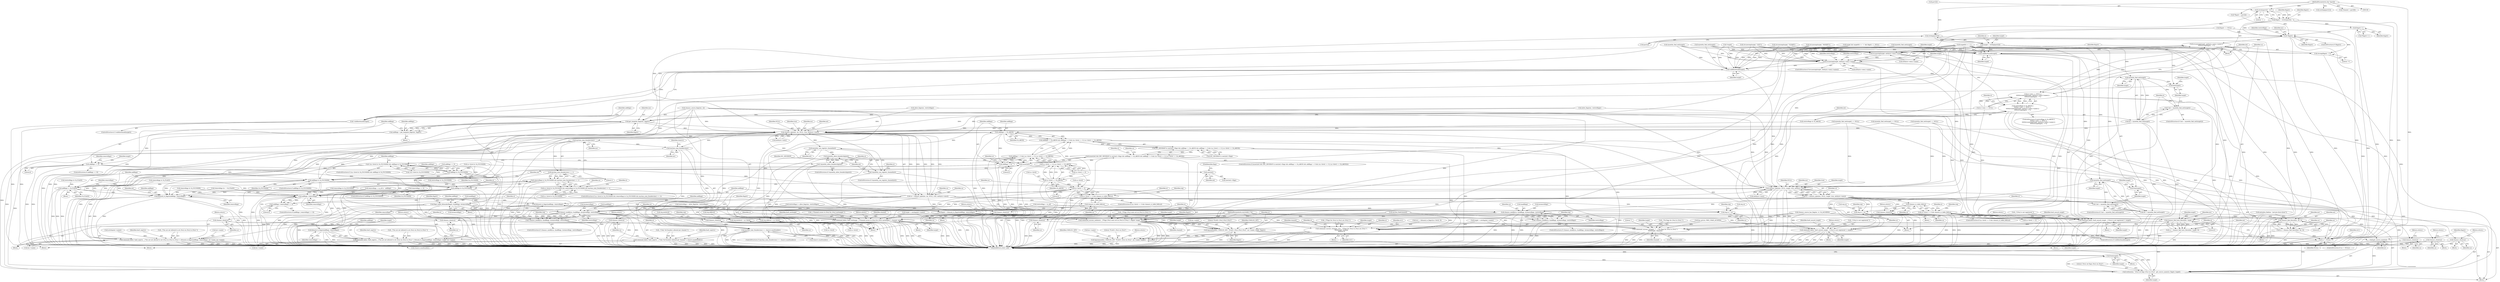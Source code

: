 digraph "0_atheme_c597156adc60a45b5f827793cd420945f47bc03b_1@API" {
"1000334" [label="(Call,strchr(parv[2], ' '))"];
"1000109" [label="(MethodParameterIn,char *parv[])"];
"1000332" [label="(Call,flagstr = strchr(parv[2], ' '))"];
"1000343" [label="(Call,flagstr++)"];
"1000367" [label="(Call,!flagstr)"];
"1000497" [label="(Call,irccasecmp(target, entity(si->smu)->name) ||\n\t\t\t\t\t\tstrcmp(flagstr, \"-*\"))"];
"1000491" [label="(Call,si->smu == NULL ||\n\t\t\t\t\t\tirccasecmp(target, entity(si->smu)->name) ||\n\t\t\t\t\t\tstrcmp(flagstr, \"-*\"))"];
"1000487" [label="(Call,restrictflags & CA_AKICK ||\n\t\t\t\t\t\tsi->smu == NULL ||\n\t\t\t\t\t\tirccasecmp(target, entity(si->smu)->name) ||\n\t\t\t\t\t\tstrcmp(flagstr, \"-*\"))"];
"1000506" [label="(Call,strcmp(flagstr, \"-*\"))"];
"1000552" [label="(Call,flags_make_bitmasks(flagstr, &addflags, &removeflags))"];
"1000878" [label="(Call,chanacs_modify(ca, &addflags, &removeflags, restrictflags))"];
"1000877" [label="(Call,!chanacs_modify(ca, &addflags, &removeflags, restrictflags))"];
"1000900" [label="(Call,chanacs_close(ca))"];
"1000913" [label="(Call,chanacs_close(ca))"];
"1000974" [label="(Call,chanacs_modify(ca, &addflags, &removeflags, restrictflags))"];
"1000973" [label="(Call,!chanacs_modify(ca, &addflags, &removeflags, restrictflags))"];
"1000994" [label="(Call,chanacs_close(ca))"];
"1001007" [label="(Call,chanacs_close(ca))"];
"1000588" [label="(Call,get_template_flags(mc, flagstr))"];
"1000586" [label="(Call,addflags = get_template_flags(mc, flagstr))"];
"1000592" [label="(Call,addflags == 0)"];
"1000735" [label="(Call,addflags & CA_FOUNDER)"];
"1000728" [label="(Call,!(ca->level & CA_FOUNDER) && addflags & CA_FOUNDER)"];
"1000791" [label="(Call,addflags & CA_FOUNDER)"];
"1000795" [label="(Call,addflags |= CA_FLAGS)"];
"1000813" [label="(Call,addflags != CA_AKICK)"];
"1000812" [label="(Call,addflags != CA_AKICK && addflags != 0 && (ca->level == 0 || ca->level == CA_AKICK))"];
"1000805" [label="(Call,MU_NEVEROP & user(mt)->flags && addflags != CA_AKICK && addflags != 0 && (ca->level == 0 || ca->level == CA_AKICK))"];
"1000802" [label="(Call,isuser(mt) && (MU_NEVEROP & user(mt)->flags && addflags != CA_AKICK && addflags != 0 && (ca->level == 0 || ca->level == CA_AKICK)))"];
"1000817" [label="(Call,addflags != 0)"];
"1000816" [label="(Call,addflags != 0 && (ca->level == 0 || ca->level == CA_AKICK))"];
"1000891" [label="(Call,bitmask_to_flags2(addflags, removeflags))"];
"1000886" [label="(Call,command_fail(si, fault_noprivs, _(\"You are not allowed to set \2%s\2 on \2%s\2 in \2%s\2.\"), bitmask_to_flags2(addflags, removeflags), mt->name, mc->name))"];
"1001011" [label="(Call,addflags | removeflags)"];
"1001010" [label="(Call,(addflags | removeflags) == 0)"];
"1001026" [label="(Call,bitmask_to_flags2(addflags, removeflags))"];
"1001024" [label="(Call,flagstr = bitmask_to_flags2(addflags, removeflags))"];
"1001029" [label="(Call,command_success_nodata(si, _(\"Flags \2%s\2 were set on \2%s\2 in \2%s\2.\"), flagstr, target, channel))"];
"1001036" [label="(Call,logcommand(si, CMDLOG_SET, \"FLAGS: \2%s\2 \2%s\2 \2%s\2\", mc->name, target, flagstr))"];
"1001048" [label="(Call,get_source_name(si))"];
"1001045" [label="(Call,verbose(mc, \"\2%s\2 set flags \2%s\2 on \2%s\2\", get_source_name(si), flagstr, target))"];
"1001052" [label="(Call,free(target))"];
"1000826" [label="(Call,ca->level == CA_AKICK)"];
"1000820" [label="(Call,ca->level == 0 || ca->level == CA_AKICK)"];
"1000845" [label="(Call,ca->level == 0)"];
"1000844" [label="(Call,ca->level == 0 && chanacs_is_table_full(ca))"];
"1000869" [label="(Call,req.oldlevel = ca->level)"];
"1000903" [label="(Call,req.newlevel = ca->level)"];
"1000918" [label="(Call,addflags & CA_FOUNDER)"];
"1000987" [label="(Call,bitmask_to_flags2(addflags, removeflags))"];
"1000982" [label="(Call,command_fail(si, fault_noprivs, _(\"You are not allowed to set \2%s\2 on \2%s\2 in \2%s\2.\"), bitmask_to_flags2(addflags, removeflags), target, mc->name))"];
"1000674" [label="(Call,chanacs_open(mc, mt, NULL, true, entity(si->smu)))"];
"1000672" [label="(Call,ca = chanacs_open(mc, mt, NULL, true, entity(si->smu)))"];
"1000755" [label="(Call,chanacs_close(ca))"];
"1000771" [label="(Call,chanacs_close(ca))"];
"1000787" [label="(Call,chanacs_close(ca))"];
"1000840" [label="(Call,chanacs_close(ca))"];
"1000850" [label="(Call,chanacs_is_table_full(ca))"];
"1000861" [label="(Call,chanacs_close(ca))"];
"1000864" [label="(Call,req.ca = ca)"];
"1000717" [label="(Call,mychan_num_founders(mc))"];
"1000716" [label="(Call,mychan_num_founders(mc) == 1)"];
"1000712" [label="(Call,removeflags & CA_FOUNDER && mychan_num_founders(mc) == 1)"];
"1000706" [label="(Call,ca->level & CA_FOUNDER && removeflags & CA_FOUNDER && mychan_num_founders(mc) == 1)"];
"1000741" [label="(Call,mychan_num_founders(mc))"];
"1000740" [label="(Call,mychan_num_founders(mc) >= chansvs.maxfounders)"];
"1000747" [label="(Call,command_fail(si, fault_noprivs, _(\"Only %d founders allowed per channel.\"), chansvs.maxfounders))"];
"1000760" [label="(Call,myentity_can_register_channel(mt))"];
"1000759" [label="(Call,!myentity_can_register_channel(mt))"];
"1000776" [label="(Call,myentity_allow_foundership(mt))"];
"1000775" [label="(Call,!myentity_allow_foundership(mt))"];
"1000803" [label="(Call,isuser(mt))"];
"1000809" [label="(Call,user(mt))"];
"1000930" [label="(Call,chanacs_open(mc, NULL, target, true, entity(si->smu)))"];
"1000928" [label="(Call,ca = chanacs_open(mc, NULL, target, true, entity(si->smu)))"];
"1000946" [label="(Call,chanacs_is_table_full(ca))"];
"1000940" [label="(Call,ca->level == 0 && chanacs_is_table_full(ca))"];
"1000957" [label="(Call,chanacs_close(ca))"];
"1000960" [label="(Call,req.ca = ca)"];
"1001016" [label="(Call,command_fail(si, fault_nochange, _(\"Channel access to \2%s\2 for \2%s\2 unchanged.\"), channel, target))"];
"1000348" [label="(Call,strdup(parv[2]))"];
"1000346" [label="(Call,target = strdup(parv[2]))"];
"1000391" [label="(Call,validhostmask(target))"];
"1000395" [label="(Call,chanacs_find_host_literal(mc, target, 0))"];
"1000393" [label="(Call,ca = chanacs_find_host_literal(mc, target, 0))"];
"1000430" [label="(Call,ca != NULL)"];
"1000441" [label="(Call,command_success_string(si, str1, _(\"Flags for \2%s\2 in \2%s\2 are \2%s\2.\"),\n\t\t\t\t\t\ttarget, channel,\n\t\t\t\t\t\tstr1))"];
"1000457" [label="(Call,logcommand(si, CMDLOG_GET, \"FLAGS: \2%s\2 on \2%s\2\", mc->name, target))"];
"1000450" [label="(Call,command_success_string(si, \"\", _(\"No flags for \2%s\2 in \2%s\2.\"),\n\t\t\t\t\t\ttarget, channel))"];
"1000405" [label="(Call,myentity_find_ext(target))"];
"1000402" [label="(Call,!(mt = myentity_find_ext(target)))"];
"1000403" [label="(Call,mt = myentity_find_ext(target))"];
"1000425" [label="(Call,chanacs_find_literal(mc, mt, 0))"];
"1000423" [label="(Call,ca = chanacs_find_literal(mc, mt, 0))"];
"1000408" [label="(Call,command_fail(si, fault_nosuch_target, _(\"\2%s\2 is not registered.\"), target))"];
"1000415" [label="(Call,free(target))"];
"1000498" [label="(Call,irccasecmp(target, entity(si->smu)->name))"];
"1000517" [label="(Call,irccasecmp(target, entity(si->smu)->name))"];
"1000647" [label="(Call,validhostmask(target))"];
"1000646" [label="(Call,!validhostmask(target))"];
"1000654" [label="(Call,myentity_find_ext(target))"];
"1000651" [label="(Call,!(mt = myentity_find_ext(target)))"];
"1000652" [label="(Call,mt = myentity_find_ext(target))"];
"1000657" [label="(Call,command_fail(si, fault_nosuch_target, _(\"\2%s\2 is not registered.\"), target))"];
"1000664" [label="(Call,free(target))"];
"1000919" [label="(Identifier,addflags)"];
"1001047" [label="(Literal,\"\2%s\2 set flags \2%s\2 on \2%s\2\")"];
"1000990" [label="(Identifier,target)"];
"1000862" [label="(Identifier,ca)"];
"1000646" [label="(Call,!validhostmask(target))"];
"1000487" [label="(Call,restrictflags & CA_AKICK ||\n\t\t\t\t\t\tsi->smu == NULL ||\n\t\t\t\t\t\tirccasecmp(target, entity(si->smu)->name) ||\n\t\t\t\t\t\tstrcmp(flagstr, \"-*\"))"];
"1001040" [label="(Call,mc->name)"];
"1000404" [label="(Identifier,mt)"];
"1000460" [label="(Literal,\"FLAGS: \2%s\2 on \2%s\2\")"];
"1000511" [label="(Identifier,si)"];
"1000905" [label="(Identifier,req)"];
"1000982" [label="(Call,command_fail(si, fault_noprivs, _(\"You are not allowed to set \2%s\2 on \2%s\2 in \2%s\2.\"), bitmask_to_flags2(addflags, removeflags), target, mc->name))"];
"1000780" [label="(Identifier,si)"];
"1000533" [label="(Call,allow_flags(mc, restrictflags))"];
"1000818" [label="(Identifier,addflags)"];
"1001012" [label="(Identifier,addflags)"];
"1000873" [label="(Call,ca->level)"];
"1000793" [label="(Identifier,CA_FOUNDER)"];
"1000985" [label="(Call,_(\"You are not allowed to set \2%s\2 on \2%s\2 in \2%s\2.\"))"];
"1000431" [label="(Identifier,ca)"];
"1000887" [label="(Identifier,si)"];
"1000379" [label="(Call,chanacs_source_has_flag(mc, si, CA_ACLVIEW))"];
"1001024" [label="(Call,flagstr = bitmask_to_flags2(addflags, removeflags))"];
"1000923" [label="(Identifier,si)"];
"1000649" [label="(Block,)"];
"1000401" [label="(ControlStructure,if (!(mt = myentity_find_ext(target))))"];
"1000335" [label="(Call,parv[2])"];
"1000446" [label="(Identifier,target)"];
"1000458" [label="(Identifier,si)"];
"1000432" [label="(Identifier,NULL)"];
"1000816" [label="(Call,addflags != 0 && (ca->level == 0 || ca->level == CA_AKICK))"];
"1000200" [label="(Call,flagstr == NULL)"];
"1000488" [label="(Call,restrictflags & CA_AKICK)"];
"1000452" [label="(Literal,\"\")"];
"1000375" [label="(Identifier,mc)"];
"1000707" [label="(Call,ca->level & CA_FOUNDER)"];
"1000917" [label="(ControlStructure,if (addflags & CA_FOUNDER))"];
"1000805" [label="(Call,MU_NEVEROP & user(mt)->flags && addflags != CA_AKICK && addflags != 0 && (ca->level == 0 || ca->level == CA_AKICK))"];
"1000423" [label="(Call,ca = chanacs_find_literal(mc, mt, 0))"];
"1000407" [label="(Block,)"];
"1001018" [label="(Identifier,fault_nochange)"];
"1000226" [label="(Call,strcasecmp(target, \"LIST\"))"];
"1000994" [label="(Call,chanacs_close(ca))"];
"1000889" [label="(Call,_(\"You are not allowed to set \2%s\2 on \2%s\2 in \2%s\2.\"))"];
"1000941" [label="(Call,ca->level == 0)"];
"1000789" [label="(Return,return;)"];
"1001028" [label="(Identifier,removeflags)"];
"1000658" [label="(Identifier,si)"];
"1000497" [label="(Call,irccasecmp(target, entity(si->smu)->name) ||\n\t\t\t\t\t\tstrcmp(flagstr, \"-*\"))"];
"1000482" [label="(Call,restrictflags & CA_FLAGS)"];
"1000901" [label="(Identifier,ca)"];
"1000973" [label="(Call,!chanacs_modify(ca, &addflags, &removeflags, restrictflags))"];
"1000870" [label="(Call,req.oldlevel)"];
"1000586" [label="(Call,addflags = get_template_flags(mc, flagstr))"];
"1000491" [label="(Call,si->smu == NULL ||\n\t\t\t\t\t\tirccasecmp(target, entity(si->smu)->name) ||\n\t\t\t\t\t\tstrcmp(flagstr, \"-*\"))"];
"1000730" [label="(Call,ca->level & CA_FOUNDER)"];
"1000749" [label="(Identifier,fault_noprivs)"];
"1000600" [label="(Identifier,target)"];
"1000553" [label="(Identifier,flagstr)"];
"1001009" [label="(ControlStructure,if ((addflags | removeflags) == 0))"];
"1000880" [label="(Call,&addflags)"];
"1000110" [label="(Block,)"];
"1000409" [label="(Identifier,si)"];
"1000656" [label="(Block,)"];
"1001026" [label="(Call,bitmask_to_flags2(addflags, removeflags))"];
"1000655" [label="(Identifier,target)"];
"1001048" [label="(Call,get_source_name(si))"];
"1000368" [label="(Identifier,flagstr)"];
"1000932" [label="(Identifier,NULL)"];
"1000516" [label="(ControlStructure,if (irccasecmp(target, entity(si->smu)->name)))"];
"1000815" [label="(Identifier,CA_AKICK)"];
"1000662" [label="(Identifier,target)"];
"1000756" [label="(Identifier,ca)"];
"1000519" [label="(Call,entity(si->smu)->name)"];
"1000913" [label="(Call,chanacs_close(ca))"];
"1000842" [label="(Return,return;)"];
"1000960" [label="(Call,req.ca = ca)"];
"1000526" [label="(Identifier,restrictflags)"];
"1000739" [label="(ControlStructure,if (mychan_num_founders(mc) >= chansvs.maxfounders))"];
"1000798" [label="(Call,removeflags &= ~CA_FLAGS)"];
"1001034" [label="(Identifier,target)"];
"1000332" [label="(Call,flagstr = strchr(parv[2], ' '))"];
"1000727" [label="(ControlStructure,if (!(ca->level & CA_FOUNDER) && addflags & CA_FOUNDER))"];
"1000775" [label="(Call,!myentity_allow_foundership(mt))"];
"1000418" [label="(Identifier,target)"];
"1000743" [label="(Call,chansvs.maxfounders)"];
"1000935" [label="(Call,entity(si->smu))"];
"1000229" [label="(Call,myentity_find_ext(target) == NULL)"];
"1000472" [label="(Call,restrictflags & CA_FOUNDER)"];
"1001039" [label="(Literal,\"FLAGS: \2%s\2 \2%s\2 \2%s\2\")"];
"1000991" [label="(Call,mc->name)"];
"1000676" [label="(Identifier,mt)"];
"1000790" [label="(ControlStructure,if (addflags & CA_FOUNDER))"];
"1000831" [label="(Block,)"];
"1000746" [label="(Block,)"];
"1001030" [label="(Identifier,si)"];
"1000455" [label="(Identifier,target)"];
"1000333" [label="(Identifier,flagstr)"];
"1000640" [label="(Call,removeflags = ca_all & ~addflags)"];
"1000668" [label="(Call,sstrdup(mt->name))"];
"1001044" [label="(Identifier,flagstr)"];
"1000442" [label="(Identifier,si)"];
"1000687" [label="(Identifier,ca)"];
"1000641" [label="(Identifier,removeflags)"];
"1000594" [label="(Literal,0)"];
"1000467" [label="(Identifier,restrictflags)"];
"1000717" [label="(Call,mychan_num_founders(mc))"];
"1000877" [label="(Call,!chanacs_modify(ca, &addflags, &removeflags, restrictflags))"];
"1000729" [label="(Call,!(ca->level & CA_FOUNDER))"];
"1000695" [label="(Call,removeflags & CA_FOUNDER)"];
"1000468" [label="(Call,chanacs_source_flags(mc, si))"];
"1001025" [label="(Identifier,flagstr)"];
"1000861" [label="(Call,chanacs_close(ca))"];
"1000390" [label="(ControlStructure,if (validhostmask(target)))"];
"1000441" [label="(Call,command_success_string(si, str1, _(\"Flags for \2%s\2 in \2%s\2 are \2%s\2.\"),\n\t\t\t\t\t\ttarget, channel,\n\t\t\t\t\t\tstr1))"];
"1000592" [label="(Call,addflags == 0)"];
"1000814" [label="(Identifier,addflags)"];
"1000904" [label="(Call,req.newlevel)"];
"1000587" [label="(Identifier,addflags)"];
"1001019" [label="(Call,_(\"Channel access to \2%s\2 for \2%s\2 unchanged.\"))"];
"1000976" [label="(Call,&addflags)"];
"1000946" [label="(Call,chanacs_is_table_full(ca))"];
"1000801" [label="(ControlStructure,if (isuser(mt) && (MU_NEVEROP & user(mt)->flags && addflags != CA_AKICK && addflags != 0 && (ca->level == 0 || ca->level == CA_AKICK))))"];
"1000395" [label="(Call,chanacs_find_host_literal(mc, target, 0))"];
"1001046" [label="(Identifier,mc)"];
"1000456" [label="(Identifier,channel)"];
"1001013" [label="(Identifier,removeflags)"];
"1001037" [label="(Identifier,si)"];
"1000983" [label="(Identifier,si)"];
"1000758" [label="(ControlStructure,if (!myentity_can_register_channel(mt)))"];
"1000177" [label="(Call,has_priv(si, PRIV_CHAN_AUSPEX))"];
"1000752" [label="(Call,chansvs.maxfounders)"];
"1000967" [label="(Identifier,req)"];
"1000653" [label="(Identifier,mt)"];
"1000171" [label="(Call,metadata_find(mc, \"private:close:closer\"))"];
"1000443" [label="(Identifier,str1)"];
"1000251" [label="(Call,myentity_find_ext(target))"];
"1000406" [label="(Identifier,target)"];
"1000672" [label="(Call,ca = chanacs_open(mc, mt, NULL, true, entity(si->smu)))"];
"1001011" [label="(Call,addflags | removeflags)"];
"1000918" [label="(Call,addflags & CA_FOUNDER)"];
"1000433" [label="(Block,)"];
"1001051" [label="(Identifier,target)"];
"1000852" [label="(Block,)"];
"1000428" [label="(Literal,0)"];
"1000400" [label="(Block,)"];
"1000405" [label="(Call,myentity_find_ext(target))"];
"1000802" [label="(Call,isuser(mt) && (MU_NEVEROP & user(mt)->flags && addflags != CA_AKICK && addflags != 0 && (ca->level == 0 || ca->level == CA_AKICK)))"];
"1000854" [label="(Identifier,si)"];
"1000425" [label="(Call,chanacs_find_literal(mc, mt, 0))"];
"1000914" [label="(Identifier,ca)"];
"1000849" [label="(Literal,0)"];
"1000845" [label="(Call,ca->level == 0)"];
"1000250" [label="(Call,myentity_find_ext(target) == NULL)"];
"1000771" [label="(Call,chanacs_close(ca))"];
"1000122" [label="(Call,sstrdup(parv[1]))"];
"1000804" [label="(Identifier,mt)"];
"1000448" [label="(Identifier,str1)"];
"1000742" [label="(Identifier,mc)"];
"1000902" [label="(Return,return;)"];
"1000939" [label="(ControlStructure,if (ca->level == 0 && chanacs_is_table_full(ca)))"];
"1000744" [label="(Identifier,chansvs)"];
"1000841" [label="(Identifier,ca)"];
"1000931" [label="(Identifier,mc)"];
"1000532" [label="(Identifier,restrictflags)"];
"1001015" [label="(Block,)"];
"1000507" [label="(Identifier,flagstr)"];
"1000757" [label="(Return,return;)"];
"1000705" [label="(ControlStructure,if (ca->level & CA_FOUNDER && removeflags & CA_FOUNDER && mychan_num_founders(mc) == 1))"];
"1001027" [label="(Identifier,addflags)"];
"1000663" [label="(Return,return;)"];
"1000886" [label="(Call,command_fail(si, fault_noprivs, _(\"You are not allowed to set \2%s\2 on \2%s\2 in \2%s\2.\"), bitmask_to_flags2(addflags, removeflags), mt->name, mc->name))"];
"1001053" [label="(Identifier,target)"];
"1000342" [label="(Call,*flagstr++)"];
"1000972" [label="(ControlStructure,if (!chanacs_modify(ca, &addflags, &removeflags, restrictflags)))"];
"1000750" [label="(Call,_(\"Only %d founders allowed per channel.\"))"];
"1000903" [label="(Call,req.newlevel = ca->level)"];
"1000500" [label="(Call,entity(si->smu)->name)"];
"1000411" [label="(Call,_(\"\2%s\2 is not registered.\"))"];
"1000552" [label="(Call,flags_make_bitmasks(flagstr, &addflags, &removeflags))"];
"1000424" [label="(Identifier,ca)"];
"1000900" [label="(Call,chanacs_close(ca))"];
"1000660" [label="(Call,_(\"\2%s\2 is not registered.\"))"];
"1000518" [label="(Identifier,target)"];
"1000871" [label="(Identifier,req)"];
"1000561" [label="(Identifier,addflags)"];
"1001023" [label="(Return,return;)"];
"1000508" [label="(Literal,\"-*\")"];
"1000556" [label="(Call,&removeflags)"];
"1000764" [label="(Identifier,si)"];
"1000506" [label="(Call,strcmp(flagstr, \"-*\"))"];
"1001043" [label="(Identifier,target)"];
"1000957" [label="(Call,chanacs_close(ca))"];
"1000434" [label="(Call,str1 = bitmask_to_flags2(ca->level, 0))"];
"1000645" [label="(ControlStructure,if (!validhostmask(target)))"];
"1000654" [label="(Call,myentity_find_ext(target))"];
"1000430" [label="(Call,ca != NULL)"];
"1000978" [label="(Call,&removeflags)"];
"1000357" [label="(Identifier,si)"];
"1000415" [label="(Call,free(target))"];
"1000796" [label="(Identifier,addflags)"];
"1000486" [label="(ControlStructure,if (restrictflags & CA_AKICK ||\n\t\t\t\t\t\tsi->smu == NULL ||\n\t\t\t\t\t\tirccasecmp(target, entity(si->smu)->name) ||\n\t\t\t\t\t\tstrcmp(flagstr, \"-*\")))"];
"1000943" [label="(Identifier,ca)"];
"1000349" [label="(Call,parv[2])"];
"1000464" [label="(Identifier,target)"];
"1000741" [label="(Call,mychan_num_founders(mc))"];
"1000866" [label="(Identifier,req)"];
"1000827" [label="(Call,ca->level)"];
"1000498" [label="(Call,irccasecmp(target, entity(si->smu)->name))"];
"1000817" [label="(Call,addflags != 0)"];
"1000156" [label="(Call,mychan_find(channel))"];
"1000747" [label="(Call,command_fail(si, fault_noprivs, _(\"Only %d founders allowed per channel.\"), chansvs.maxfounders))"];
"1000591" [label="(ControlStructure,if (addflags == 0))"];
"1000664" [label="(Call,free(target))"];
"1000410" [label="(Identifier,fault_nosuch_target)"];
"1000344" [label="(Identifier,flagstr)"];
"1000843" [label="(ControlStructure,if (ca->level == 0 && chanacs_is_table_full(ca)))"];
"1000950" [label="(Identifier,si)"];
"1000850" [label="(Call,chanacs_is_table_full(ca))"];
"1000426" [label="(Identifier,mc)"];
"1000195" [label="(Call,target[0] == '+')"];
"1000585" [label="(Block,)"];
"1000306" [label="(Call,strcasecmp(target, \"MODIFY\"))"];
"1000893" [label="(Identifier,removeflags)"];
"1000114" [label="(Call,*channel = parv[0])"];
"1000647" [label="(Call,validhostmask(target))"];
"1000447" [label="(Identifier,channel)"];
"1000791" [label="(Call,addflags & CA_FOUNDER)"];
"1000897" [label="(Call,mc->name)"];
"1000593" [label="(Identifier,addflags)"];
"1000799" [label="(Identifier,removeflags)"];
"1001021" [label="(Identifier,channel)"];
"1000719" [label="(Literal,1)"];
"1000712" [label="(Call,removeflags & CA_FOUNDER && mychan_num_founders(mc) == 1)"];
"1000833" [label="(Identifier,si)"];
"1000457" [label="(Call,logcommand(si, CMDLOG_GET, \"FLAGS: \2%s\2 on \2%s\2\", mc->name, target))"];
"1001052" [label="(Call,free(target))"];
"1001049" [label="(Identifier,si)"];
"1000964" [label="(Identifier,ca)"];
"1000588" [label="(Call,get_template_flags(mc, flagstr))"];
"1000451" [label="(Identifier,si)"];
"1000959" [label="(Return,return;)"];
"1000343" [label="(Call,flagstr++)"];
"1000192" [label="(Call,target && target[0] == '+' && flagstr == NULL)"];
"1000748" [label="(Identifier,si)"];
"1000648" [label="(Identifier,target)"];
"1000891" [label="(Call,bitmask_to_flags2(addflags, removeflags))"];
"1000813" [label="(Call,addflags != CA_AKICK)"];
"1001007" [label="(Call,chanacs_close(ca))"];
"1000810" [label="(Identifier,mt)"];
"1000531" [label="(Call,restrictflags |= allow_flags(mc, restrictflags))"];
"1000761" [label="(Identifier,mt)"];
"1000934" [label="(Identifier,true)"];
"1001050" [label="(Identifier,flagstr)"];
"1000995" [label="(Identifier,ca)"];
"1000190" [label="(Call,!target)"];
"1001045" [label="(Call,verbose(mc, \"\2%s\2 set flags \2%s\2 on \2%s\2\", get_source_name(si), flagstr, target))"];
"1000792" [label="(Identifier,addflags)"];
"1000795" [label="(Call,addflags |= CA_FLAGS)"];
"1000975" [label="(Identifier,ca)"];
"1000888" [label="(Identifier,fault_noprivs)"];
"1000107" [label="(MethodParameterIn,sourceinfo_t *si)"];
"1000560" [label="(Call,addflags == 0)"];
"1000706" [label="(Call,ca->level & CA_FOUNDER && removeflags & CA_FOUNDER && mychan_num_founders(mc) == 1)"];
"1000999" [label="(Identifier,req)"];
"1000563" [label="(Call,removeflags == 0)"];
"1000864" [label="(Call,req.ca = ca)"];
"1000713" [label="(Call,removeflags & CA_FOUNDER)"];
"1000347" [label="(Identifier,target)"];
"1000338" [label="(Literal,' ')"];
"1000525" [label="(Call,restrictflags = allow_flags(mc, restrictflags))"];
"1000408" [label="(Call,command_fail(si, fault_nosuch_target, _(\"\2%s\2 is not registered.\"), target))"];
"1000657" [label="(Call,command_fail(si, fault_nosuch_target, _(\"\2%s\2 is not registered.\"), target))"];
"1000774" [label="(ControlStructure,if (!myentity_allow_foundership(mt)))"];
"1000394" [label="(Identifier,ca)"];
"1000916" [label="(Block,)"];
"1000912" [label="(Identifier,req)"];
"1000865" [label="(Call,req.ca)"];
"1000981" [label="(Block,)"];
"1000392" [label="(Identifier,target)"];
"1000667" [label="(Identifier,target)"];
"1000674" [label="(Call,chanacs_open(mc, mt, NULL, true, entity(si->smu)))"];
"1000989" [label="(Identifier,removeflags)"];
"1000413" [label="(Identifier,target)"];
"1000691" [label="(Call,removeflags & CA_FLAGS)"];
"1000416" [label="(Identifier,target)"];
"1000884" [label="(Identifier,restrictflags)"];
"1001029" [label="(Call,command_success_nodata(si, _(\"Flags \2%s\2 were set on \2%s\2 in \2%s\2.\"), flagstr, target, channel))"];
"1000820" [label="(Call,ca->level == 0 || ca->level == CA_AKICK)"];
"1000879" [label="(Identifier,ca)"];
"1000892" [label="(Identifier,addflags)"];
"1000878" [label="(Call,chanacs_modify(ca, &addflags, &removeflags, restrictflags))"];
"1000895" [label="(Identifier,mt)"];
"1000429" [label="(ControlStructure,if (ca != NULL))"];
"1000397" [label="(Identifier,target)"];
"1001016" [label="(Call,command_fail(si, fault_nochange, _(\"Channel access to \2%s\2 for \2%s\2 unchanged.\"), channel, target))"];
"1000808" [label="(Call,user(mt)->flags)"];
"1000788" [label="(Identifier,ca)"];
"1000928" [label="(Call,ca = chanacs_open(mc, NULL, target, true, entity(si->smu)))"];
"1000812" [label="(Call,addflags != CA_AKICK && addflags != 0 && (ca->level == 0 || ca->level == CA_AKICK))"];
"1001010" [label="(Call,(addflags | removeflags) == 0)"];
"1000651" [label="(Call,!(mt = myentity_find_ext(target)))"];
"1000736" [label="(Identifier,addflags)"];
"1000459" [label="(Identifier,CMDLOG_GET)"];
"1000435" [label="(Identifier,str1)"];
"1000773" [label="(Return,return;)"];
"1000366" [label="(ControlStructure,if (!flagstr))"];
"1000930" [label="(Call,chanacs_open(mc, NULL, target, true, entity(si->smu)))"];
"1000652" [label="(Call,mt = myentity_find_ext(target))"];
"1000920" [label="(Identifier,CA_FOUNDER)"];
"1000346" [label="(Call,target = strdup(parv[2]))"];
"1000402" [label="(Call,!(mt = myentity_find_ext(target)))"];
"1000678" [label="(Identifier,true)"];
"1000732" [label="(Identifier,ca)"];
"1000461" [label="(Call,mc->name)"];
"1000948" [label="(Block,)"];
"1000762" [label="(Block,)"];
"1000958" [label="(Identifier,ca)"];
"1000313" [label="(Block,)"];
"1001035" [label="(Identifier,channel)"];
"1000821" [label="(Call,ca->level == 0)"];
"1000675" [label="(Identifier,mc)"];
"1000352" [label="(Block,)"];
"1000811" [label="(FieldIdentifier,flags)"];
"1001014" [label="(Literal,0)"];
"1000772" [label="(Identifier,ca)"];
"1000755" [label="(Call,chanacs_close(ca))"];
"1000819" [label="(Literal,0)"];
"1000247" [label="(Call,strcasecmp(target, \"CLEAR\"))"];
"1000929" [label="(Identifier,ca)"];
"1000334" [label="(Call,strchr(parv[2], ' '))"];
"1000367" [label="(Call,!flagstr)"];
"1000947" [label="(Identifier,ca)"];
"1000398" [label="(Literal,0)"];
"1000962" [label="(Identifier,req)"];
"1001036" [label="(Call,logcommand(si, CMDLOG_SET, \"FLAGS: \2%s\2 \2%s\2 \2%s\2\", mc->name, target, flagstr))"];
"1000940" [label="(Call,ca->level == 0 && chanacs_is_table_full(ca))"];
"1000760" [label="(Call,myentity_can_register_channel(mt))"];
"1000109" [label="(MethodParameterIn,char *parv[])"];
"1000527" [label="(Call,allow_flags(mc, restrictflags))"];
"1000414" [label="(Return,return;)"];
"1000453" [label="(Call,_(\"No flags for \2%s\2 in \2%s\2.\"))"];
"1000340" [label="(Identifier,flagstr)"];
"1000740" [label="(Call,mychan_num_founders(mc) >= chansvs.maxfounders)"];
"1001022" [label="(Identifier,target)"];
"1000787" [label="(Call,chanacs_close(ca))"];
"1000650" [label="(ControlStructure,if (!(mt = myentity_find_ext(target))))"];
"1000309" [label="(Call,myentity_find_ext(target) == NULL)"];
"1001008" [label="(Identifier,ca)"];
"1000492" [label="(Call,si->smu == NULL)"];
"1000876" [label="(ControlStructure,if (!chanacs_modify(ca, &addflags, &removeflags, restrictflags)))"];
"1000847" [label="(Identifier,ca)"];
"1000869" [label="(Call,req.oldlevel = ca->level)"];
"1000863" [label="(Return,return;)"];
"1000933" [label="(Identifier,target)"];
"1000807" [label="(Identifier,MU_NEVEROP)"];
"1000778" [label="(Block,)"];
"1000830" [label="(Identifier,CA_AKICK)"];
"1000728" [label="(Call,!(ca->level & CA_FOUNDER) && addflags & CA_FOUNDER)"];
"1000310" [label="(Call,myentity_find_ext(target))"];
"1000797" [label="(Identifier,CA_FLAGS)"];
"1000794" [label="(Block,)"];
"1000677" [label="(Identifier,NULL)"];
"1000987" [label="(Call,bitmask_to_flags2(addflags, removeflags))"];
"1000348" [label="(Call,strdup(parv[2]))"];
"1000444" [label="(Call,_(\"Flags for \2%s\2 in \2%s\2 are \2%s\2.\"))"];
"1000894" [label="(Call,mt->name)"];
"1000961" [label="(Call,req.ca)"];
"1000427" [label="(Identifier,mt)"];
"1000475" [label="(Call,restrictflags = ca_all)"];
"1000737" [label="(Identifier,CA_FOUNDER)"];
"1001033" [label="(Identifier,flagstr)"];
"1000666" [label="(Call,target = sstrdup(mt->name))"];
"1000517" [label="(Call,irccasecmp(target, entity(si->smu)->name))"];
"1000840" [label="(Call,chanacs_close(ca))"];
"1000984" [label="(Identifier,fault_noprivs)"];
"1000722" [label="(Identifier,si)"];
"1000465" [label="(Return,return;)"];
"1000449" [label="(ControlStructure,else)"];
"1000777" [label="(Identifier,mt)"];
"1000230" [label="(Call,myentity_find_ext(target))"];
"1000393" [label="(Call,ca = chanacs_find_host_literal(mc, target, 0))"];
"1000996" [label="(Return,return;)"];
"1000554" [label="(Call,&addflags)"];
"1000826" [label="(Call,ca->level == CA_AKICK)"];
"1000885" [label="(Block,)"];
"1000988" [label="(Identifier,addflags)"];
"1000127" [label="(Call,*flagstr = parv[2])"];
"1000776" [label="(Call,myentity_allow_foundership(mt))"];
"1000809" [label="(Call,user(mt))"];
"1000679" [label="(Call,entity(si->smu))"];
"1000665" [label="(Identifier,target)"];
"1001054" [label="(MethodReturn,static void)"];
"1000974" [label="(Call,chanacs_modify(ca, &addflags, &removeflags, restrictflags))"];
"1000417" [label="(Call,target = sstrdup(mt->name))"];
"1000403" [label="(Call,mt = myentity_find_ext(target))"];
"1001038" [label="(Identifier,CMDLOG_SET)"];
"1000759" [label="(Call,!myentity_can_register_channel(mt))"];
"1000369" [label="(Block,)"];
"1000846" [label="(Call,ca->level)"];
"1001017" [label="(Identifier,si)"];
"1000718" [label="(Identifier,mc)"];
"1000803" [label="(Call,isuser(mt))"];
"1000868" [label="(Identifier,ca)"];
"1000499" [label="(Identifier,target)"];
"1000851" [label="(Identifier,ca)"];
"1000716" [label="(Call,mychan_num_founders(mc) == 1)"];
"1000735" [label="(Call,addflags & CA_FOUNDER)"];
"1000589" [label="(Identifier,mc)"];
"1000391" [label="(Call,validhostmask(target))"];
"1000396" [label="(Identifier,mc)"];
"1000907" [label="(Call,ca->level)"];
"1000659" [label="(Identifier,fault_nosuch_target)"];
"1000882" [label="(Call,&removeflags)"];
"1000551" [label="(Block,)"];
"1000806" [label="(Call,MU_NEVEROP & user(mt)->flags)"];
"1000823" [label="(Identifier,ca)"];
"1000450" [label="(Call,command_success_string(si, \"\", _(\"No flags for \2%s\2 in \2%s\2.\"),\n\t\t\t\t\t\ttarget, channel))"];
"1001031" [label="(Call,_(\"Flags \2%s\2 were set on \2%s\2 in \2%s\2.\"))"];
"1000673" [label="(Identifier,ca)"];
"1000844" [label="(Call,ca->level == 0 && chanacs_is_table_full(ca))"];
"1000980" [label="(Identifier,restrictflags)"];
"1000590" [label="(Identifier,flagstr)"];
"1000334" -> "1000332"  [label="AST: "];
"1000334" -> "1000338"  [label="CFG: "];
"1000335" -> "1000334"  [label="AST: "];
"1000338" -> "1000334"  [label="AST: "];
"1000332" -> "1000334"  [label="CFG: "];
"1000334" -> "1000332"  [label="DDG: "];
"1000334" -> "1000332"  [label="DDG: "];
"1000109" -> "1000334"  [label="DDG: "];
"1000334" -> "1000348"  [label="DDG: "];
"1000109" -> "1000106"  [label="AST: "];
"1000109" -> "1001054"  [label="DDG: "];
"1000109" -> "1000114"  [label="DDG: "];
"1000109" -> "1000122"  [label="DDG: "];
"1000109" -> "1000127"  [label="DDG: "];
"1000109" -> "1000348"  [label="DDG: "];
"1000332" -> "1000313"  [label="AST: "];
"1000333" -> "1000332"  [label="AST: "];
"1000340" -> "1000332"  [label="CFG: "];
"1000332" -> "1001054"  [label="DDG: "];
"1000332" -> "1001054"  [label="DDG: "];
"1000332" -> "1000343"  [label="DDG: "];
"1000332" -> "1000367"  [label="DDG: "];
"1000343" -> "1000342"  [label="AST: "];
"1000343" -> "1000344"  [label="CFG: "];
"1000344" -> "1000343"  [label="AST: "];
"1000342" -> "1000343"  [label="CFG: "];
"1000343" -> "1001054"  [label="DDG: "];
"1000343" -> "1000367"  [label="DDG: "];
"1000367" -> "1000366"  [label="AST: "];
"1000367" -> "1000368"  [label="CFG: "];
"1000368" -> "1000367"  [label="AST: "];
"1000375" -> "1000367"  [label="CFG: "];
"1000467" -> "1000367"  [label="CFG: "];
"1000367" -> "1001054"  [label="DDG: "];
"1000367" -> "1001054"  [label="DDG: "];
"1000127" -> "1000367"  [label="DDG: "];
"1000200" -> "1000367"  [label="DDG: "];
"1000367" -> "1000497"  [label="DDG: "];
"1000367" -> "1000506"  [label="DDG: "];
"1000367" -> "1000552"  [label="DDG: "];
"1000367" -> "1000588"  [label="DDG: "];
"1000497" -> "1000491"  [label="AST: "];
"1000497" -> "1000498"  [label="CFG: "];
"1000497" -> "1000506"  [label="CFG: "];
"1000498" -> "1000497"  [label="AST: "];
"1000506" -> "1000497"  [label="AST: "];
"1000491" -> "1000497"  [label="CFG: "];
"1000497" -> "1001054"  [label="DDG: "];
"1000497" -> "1001054"  [label="DDG: "];
"1000497" -> "1000491"  [label="DDG: "];
"1000497" -> "1000491"  [label="DDG: "];
"1000498" -> "1000497"  [label="DDG: "];
"1000498" -> "1000497"  [label="DDG: "];
"1000491" -> "1000487"  [label="AST: "];
"1000491" -> "1000492"  [label="CFG: "];
"1000492" -> "1000491"  [label="AST: "];
"1000487" -> "1000491"  [label="CFG: "];
"1000491" -> "1001054"  [label="DDG: "];
"1000491" -> "1001054"  [label="DDG: "];
"1000491" -> "1000487"  [label="DDG: "];
"1000491" -> "1000487"  [label="DDG: "];
"1000492" -> "1000491"  [label="DDG: "];
"1000492" -> "1000491"  [label="DDG: "];
"1000487" -> "1000486"  [label="AST: "];
"1000487" -> "1000488"  [label="CFG: "];
"1000488" -> "1000487"  [label="AST: "];
"1000511" -> "1000487"  [label="CFG: "];
"1000518" -> "1000487"  [label="CFG: "];
"1000487" -> "1001054"  [label="DDG: "];
"1000487" -> "1001054"  [label="DDG: "];
"1000487" -> "1001054"  [label="DDG: "];
"1000488" -> "1000487"  [label="DDG: "];
"1000488" -> "1000487"  [label="DDG: "];
"1000506" -> "1000508"  [label="CFG: "];
"1000507" -> "1000506"  [label="AST: "];
"1000508" -> "1000506"  [label="AST: "];
"1000506" -> "1001054"  [label="DDG: "];
"1000552" -> "1000551"  [label="AST: "];
"1000552" -> "1000556"  [label="CFG: "];
"1000553" -> "1000552"  [label="AST: "];
"1000554" -> "1000552"  [label="AST: "];
"1000556" -> "1000552"  [label="AST: "];
"1000561" -> "1000552"  [label="CFG: "];
"1000552" -> "1001054"  [label="DDG: "];
"1000552" -> "1001054"  [label="DDG: "];
"1000552" -> "1001054"  [label="DDG: "];
"1000552" -> "1001054"  [label="DDG: "];
"1000552" -> "1000878"  [label="DDG: "];
"1000552" -> "1000878"  [label="DDG: "];
"1000552" -> "1000974"  [label="DDG: "];
"1000552" -> "1000974"  [label="DDG: "];
"1000878" -> "1000877"  [label="AST: "];
"1000878" -> "1000884"  [label="CFG: "];
"1000879" -> "1000878"  [label="AST: "];
"1000880" -> "1000878"  [label="AST: "];
"1000882" -> "1000878"  [label="AST: "];
"1000884" -> "1000878"  [label="AST: "];
"1000877" -> "1000878"  [label="CFG: "];
"1000878" -> "1001054"  [label="DDG: "];
"1000878" -> "1001054"  [label="DDG: "];
"1000878" -> "1001054"  [label="DDG: "];
"1000878" -> "1000877"  [label="DDG: "];
"1000878" -> "1000877"  [label="DDG: "];
"1000878" -> "1000877"  [label="DDG: "];
"1000878" -> "1000877"  [label="DDG: "];
"1000850" -> "1000878"  [label="DDG: "];
"1000672" -> "1000878"  [label="DDG: "];
"1000475" -> "1000878"  [label="DDG: "];
"1000525" -> "1000878"  [label="DDG: "];
"1000531" -> "1000878"  [label="DDG: "];
"1000878" -> "1000900"  [label="DDG: "];
"1000878" -> "1000913"  [label="DDG: "];
"1000877" -> "1000876"  [label="AST: "];
"1000887" -> "1000877"  [label="CFG: "];
"1000905" -> "1000877"  [label="CFG: "];
"1000877" -> "1001054"  [label="DDG: "];
"1000877" -> "1001054"  [label="DDG: "];
"1000900" -> "1000885"  [label="AST: "];
"1000900" -> "1000901"  [label="CFG: "];
"1000901" -> "1000900"  [label="AST: "];
"1000902" -> "1000900"  [label="CFG: "];
"1000900" -> "1001054"  [label="DDG: "];
"1000900" -> "1001054"  [label="DDG: "];
"1000913" -> "1000649"  [label="AST: "];
"1000913" -> "1000914"  [label="CFG: "];
"1000914" -> "1000913"  [label="AST: "];
"1001012" -> "1000913"  [label="CFG: "];
"1000913" -> "1001054"  [label="DDG: "];
"1000913" -> "1001054"  [label="DDG: "];
"1000974" -> "1000973"  [label="AST: "];
"1000974" -> "1000980"  [label="CFG: "];
"1000975" -> "1000974"  [label="AST: "];
"1000976" -> "1000974"  [label="AST: "];
"1000978" -> "1000974"  [label="AST: "];
"1000980" -> "1000974"  [label="AST: "];
"1000973" -> "1000974"  [label="CFG: "];
"1000974" -> "1001054"  [label="DDG: "];
"1000974" -> "1001054"  [label="DDG: "];
"1000974" -> "1001054"  [label="DDG: "];
"1000974" -> "1000973"  [label="DDG: "];
"1000974" -> "1000973"  [label="DDG: "];
"1000974" -> "1000973"  [label="DDG: "];
"1000974" -> "1000973"  [label="DDG: "];
"1000928" -> "1000974"  [label="DDG: "];
"1000946" -> "1000974"  [label="DDG: "];
"1000475" -> "1000974"  [label="DDG: "];
"1000525" -> "1000974"  [label="DDG: "];
"1000531" -> "1000974"  [label="DDG: "];
"1000974" -> "1000994"  [label="DDG: "];
"1000974" -> "1001007"  [label="DDG: "];
"1000973" -> "1000972"  [label="AST: "];
"1000983" -> "1000973"  [label="CFG: "];
"1000999" -> "1000973"  [label="CFG: "];
"1000973" -> "1001054"  [label="DDG: "];
"1000973" -> "1001054"  [label="DDG: "];
"1000994" -> "1000981"  [label="AST: "];
"1000994" -> "1000995"  [label="CFG: "];
"1000995" -> "1000994"  [label="AST: "];
"1000996" -> "1000994"  [label="CFG: "];
"1000994" -> "1001054"  [label="DDG: "];
"1000994" -> "1001054"  [label="DDG: "];
"1001007" -> "1000916"  [label="AST: "];
"1001007" -> "1001008"  [label="CFG: "];
"1001008" -> "1001007"  [label="AST: "];
"1001012" -> "1001007"  [label="CFG: "];
"1001007" -> "1001054"  [label="DDG: "];
"1001007" -> "1001054"  [label="DDG: "];
"1000588" -> "1000586"  [label="AST: "];
"1000588" -> "1000590"  [label="CFG: "];
"1000589" -> "1000588"  [label="AST: "];
"1000590" -> "1000588"  [label="AST: "];
"1000586" -> "1000588"  [label="CFG: "];
"1000588" -> "1001054"  [label="DDG: "];
"1000588" -> "1001054"  [label="DDG: "];
"1000588" -> "1000586"  [label="DDG: "];
"1000588" -> "1000586"  [label="DDG: "];
"1000527" -> "1000588"  [label="DDG: "];
"1000468" -> "1000588"  [label="DDG: "];
"1000533" -> "1000588"  [label="DDG: "];
"1000588" -> "1000674"  [label="DDG: "];
"1000588" -> "1000930"  [label="DDG: "];
"1000586" -> "1000585"  [label="AST: "];
"1000587" -> "1000586"  [label="AST: "];
"1000593" -> "1000586"  [label="CFG: "];
"1000586" -> "1001054"  [label="DDG: "];
"1000586" -> "1000592"  [label="DDG: "];
"1000592" -> "1000591"  [label="AST: "];
"1000592" -> "1000594"  [label="CFG: "];
"1000593" -> "1000592"  [label="AST: "];
"1000594" -> "1000592"  [label="AST: "];
"1000600" -> "1000592"  [label="CFG: "];
"1000641" -> "1000592"  [label="CFG: "];
"1000592" -> "1001054"  [label="DDG: "];
"1000592" -> "1001054"  [label="DDG: "];
"1000592" -> "1000735"  [label="DDG: "];
"1000592" -> "1000791"  [label="DDG: "];
"1000592" -> "1000918"  [label="DDG: "];
"1000735" -> "1000728"  [label="AST: "];
"1000735" -> "1000737"  [label="CFG: "];
"1000736" -> "1000735"  [label="AST: "];
"1000737" -> "1000735"  [label="AST: "];
"1000728" -> "1000735"  [label="CFG: "];
"1000735" -> "1001054"  [label="DDG: "];
"1000735" -> "1001054"  [label="DDG: "];
"1000735" -> "1000728"  [label="DDG: "];
"1000735" -> "1000728"  [label="DDG: "];
"1000560" -> "1000735"  [label="DDG: "];
"1000730" -> "1000735"  [label="DDG: "];
"1000735" -> "1000791"  [label="DDG: "];
"1000735" -> "1000791"  [label="DDG: "];
"1000728" -> "1000727"  [label="AST: "];
"1000728" -> "1000729"  [label="CFG: "];
"1000729" -> "1000728"  [label="AST: "];
"1000742" -> "1000728"  [label="CFG: "];
"1000792" -> "1000728"  [label="CFG: "];
"1000728" -> "1001054"  [label="DDG: "];
"1000728" -> "1001054"  [label="DDG: "];
"1000728" -> "1001054"  [label="DDG: "];
"1000729" -> "1000728"  [label="DDG: "];
"1000791" -> "1000790"  [label="AST: "];
"1000791" -> "1000793"  [label="CFG: "];
"1000792" -> "1000791"  [label="AST: "];
"1000793" -> "1000791"  [label="AST: "];
"1000796" -> "1000791"  [label="CFG: "];
"1000804" -> "1000791"  [label="CFG: "];
"1000791" -> "1001054"  [label="DDG: "];
"1000791" -> "1001054"  [label="DDG: "];
"1000791" -> "1001054"  [label="DDG: "];
"1000560" -> "1000791"  [label="DDG: "];
"1000730" -> "1000791"  [label="DDG: "];
"1000791" -> "1000795"  [label="DDG: "];
"1000791" -> "1000813"  [label="DDG: "];
"1000791" -> "1000891"  [label="DDG: "];
"1000791" -> "1001011"  [label="DDG: "];
"1000795" -> "1000794"  [label="AST: "];
"1000795" -> "1000797"  [label="CFG: "];
"1000796" -> "1000795"  [label="AST: "];
"1000797" -> "1000795"  [label="AST: "];
"1000799" -> "1000795"  [label="CFG: "];
"1000795" -> "1001054"  [label="DDG: "];
"1000795" -> "1001054"  [label="DDG: "];
"1000795" -> "1001054"  [label="DDG: "];
"1000691" -> "1000795"  [label="DDG: "];
"1000482" -> "1000795"  [label="DDG: "];
"1000795" -> "1000813"  [label="DDG: "];
"1000795" -> "1000891"  [label="DDG: "];
"1000795" -> "1001011"  [label="DDG: "];
"1000813" -> "1000812"  [label="AST: "];
"1000813" -> "1000815"  [label="CFG: "];
"1000814" -> "1000813"  [label="AST: "];
"1000815" -> "1000813"  [label="AST: "];
"1000818" -> "1000813"  [label="CFG: "];
"1000812" -> "1000813"  [label="CFG: "];
"1000813" -> "1001054"  [label="DDG: "];
"1000813" -> "1001054"  [label="DDG: "];
"1000813" -> "1000812"  [label="DDG: "];
"1000813" -> "1000812"  [label="DDG: "];
"1000488" -> "1000813"  [label="DDG: "];
"1000813" -> "1000817"  [label="DDG: "];
"1000813" -> "1000826"  [label="DDG: "];
"1000813" -> "1000891"  [label="DDG: "];
"1000813" -> "1001011"  [label="DDG: "];
"1000812" -> "1000805"  [label="AST: "];
"1000812" -> "1000816"  [label="CFG: "];
"1000816" -> "1000812"  [label="AST: "];
"1000805" -> "1000812"  [label="CFG: "];
"1000812" -> "1001054"  [label="DDG: "];
"1000812" -> "1001054"  [label="DDG: "];
"1000812" -> "1000805"  [label="DDG: "];
"1000812" -> "1000805"  [label="DDG: "];
"1000816" -> "1000812"  [label="DDG: "];
"1000816" -> "1000812"  [label="DDG: "];
"1000805" -> "1000802"  [label="AST: "];
"1000805" -> "1000806"  [label="CFG: "];
"1000806" -> "1000805"  [label="AST: "];
"1000802" -> "1000805"  [label="CFG: "];
"1000805" -> "1001054"  [label="DDG: "];
"1000805" -> "1001054"  [label="DDG: "];
"1000805" -> "1000802"  [label="DDG: "];
"1000805" -> "1000802"  [label="DDG: "];
"1000806" -> "1000805"  [label="DDG: "];
"1000806" -> "1000805"  [label="DDG: "];
"1000802" -> "1000801"  [label="AST: "];
"1000802" -> "1000803"  [label="CFG: "];
"1000803" -> "1000802"  [label="AST: "];
"1000833" -> "1000802"  [label="CFG: "];
"1000847" -> "1000802"  [label="CFG: "];
"1000802" -> "1001054"  [label="DDG: "];
"1000802" -> "1001054"  [label="DDG: "];
"1000802" -> "1001054"  [label="DDG: "];
"1000803" -> "1000802"  [label="DDG: "];
"1000817" -> "1000816"  [label="AST: "];
"1000817" -> "1000819"  [label="CFG: "];
"1000818" -> "1000817"  [label="AST: "];
"1000819" -> "1000817"  [label="AST: "];
"1000823" -> "1000817"  [label="CFG: "];
"1000816" -> "1000817"  [label="CFG: "];
"1000817" -> "1001054"  [label="DDG: "];
"1000817" -> "1000816"  [label="DDG: "];
"1000817" -> "1000816"  [label="DDG: "];
"1000817" -> "1000891"  [label="DDG: "];
"1000817" -> "1001011"  [label="DDG: "];
"1000816" -> "1000820"  [label="CFG: "];
"1000820" -> "1000816"  [label="AST: "];
"1000816" -> "1001054"  [label="DDG: "];
"1000816" -> "1001054"  [label="DDG: "];
"1000820" -> "1000816"  [label="DDG: "];
"1000820" -> "1000816"  [label="DDG: "];
"1000891" -> "1000886"  [label="AST: "];
"1000891" -> "1000893"  [label="CFG: "];
"1000892" -> "1000891"  [label="AST: "];
"1000893" -> "1000891"  [label="AST: "];
"1000895" -> "1000891"  [label="CFG: "];
"1000891" -> "1001054"  [label="DDG: "];
"1000891" -> "1001054"  [label="DDG: "];
"1000891" -> "1000886"  [label="DDG: "];
"1000891" -> "1000886"  [label="DDG: "];
"1000713" -> "1000891"  [label="DDG: "];
"1000640" -> "1000891"  [label="DDG: "];
"1000695" -> "1000891"  [label="DDG: "];
"1000798" -> "1000891"  [label="DDG: "];
"1000563" -> "1000891"  [label="DDG: "];
"1000691" -> "1000891"  [label="DDG: "];
"1000886" -> "1000885"  [label="AST: "];
"1000886" -> "1000897"  [label="CFG: "];
"1000887" -> "1000886"  [label="AST: "];
"1000888" -> "1000886"  [label="AST: "];
"1000889" -> "1000886"  [label="AST: "];
"1000894" -> "1000886"  [label="AST: "];
"1000897" -> "1000886"  [label="AST: "];
"1000901" -> "1000886"  [label="CFG: "];
"1000886" -> "1001054"  [label="DDG: "];
"1000886" -> "1001054"  [label="DDG: "];
"1000886" -> "1001054"  [label="DDG: "];
"1000886" -> "1001054"  [label="DDG: "];
"1000886" -> "1001054"  [label="DDG: "];
"1000886" -> "1001054"  [label="DDG: "];
"1000886" -> "1001054"  [label="DDG: "];
"1000468" -> "1000886"  [label="DDG: "];
"1000107" -> "1000886"  [label="DDG: "];
"1000889" -> "1000886"  [label="DDG: "];
"1000668" -> "1000886"  [label="DDG: "];
"1001011" -> "1001010"  [label="AST: "];
"1001011" -> "1001013"  [label="CFG: "];
"1001012" -> "1001011"  [label="AST: "];
"1001013" -> "1001011"  [label="AST: "];
"1001014" -> "1001011"  [label="CFG: "];
"1001011" -> "1001054"  [label="DDG: "];
"1001011" -> "1001054"  [label="DDG: "];
"1001011" -> "1001010"  [label="DDG: "];
"1001011" -> "1001010"  [label="DDG: "];
"1000918" -> "1001011"  [label="DDG: "];
"1000713" -> "1001011"  [label="DDG: "];
"1000640" -> "1001011"  [label="DDG: "];
"1000695" -> "1001011"  [label="DDG: "];
"1000798" -> "1001011"  [label="DDG: "];
"1000563" -> "1001011"  [label="DDG: "];
"1000691" -> "1001011"  [label="DDG: "];
"1001011" -> "1001026"  [label="DDG: "];
"1001011" -> "1001026"  [label="DDG: "];
"1001010" -> "1001009"  [label="AST: "];
"1001010" -> "1001014"  [label="CFG: "];
"1001014" -> "1001010"  [label="AST: "];
"1001017" -> "1001010"  [label="CFG: "];
"1001025" -> "1001010"  [label="CFG: "];
"1001010" -> "1001054"  [label="DDG: "];
"1001010" -> "1001054"  [label="DDG: "];
"1001026" -> "1001024"  [label="AST: "];
"1001026" -> "1001028"  [label="CFG: "];
"1001027" -> "1001026"  [label="AST: "];
"1001028" -> "1001026"  [label="AST: "];
"1001024" -> "1001026"  [label="CFG: "];
"1001026" -> "1001054"  [label="DDG: "];
"1001026" -> "1001054"  [label="DDG: "];
"1001026" -> "1001024"  [label="DDG: "];
"1001026" -> "1001024"  [label="DDG: "];
"1001024" -> "1000352"  [label="AST: "];
"1001025" -> "1001024"  [label="AST: "];
"1001030" -> "1001024"  [label="CFG: "];
"1001024" -> "1001054"  [label="DDG: "];
"1001024" -> "1001029"  [label="DDG: "];
"1001029" -> "1000352"  [label="AST: "];
"1001029" -> "1001035"  [label="CFG: "];
"1001030" -> "1001029"  [label="AST: "];
"1001031" -> "1001029"  [label="AST: "];
"1001033" -> "1001029"  [label="AST: "];
"1001034" -> "1001029"  [label="AST: "];
"1001035" -> "1001029"  [label="AST: "];
"1001037" -> "1001029"  [label="CFG: "];
"1001029" -> "1001054"  [label="DDG: "];
"1001029" -> "1001054"  [label="DDG: "];
"1001029" -> "1001054"  [label="DDG: "];
"1000468" -> "1001029"  [label="DDG: "];
"1000107" -> "1001029"  [label="DDG: "];
"1001031" -> "1001029"  [label="DDG: "];
"1000930" -> "1001029"  [label="DDG: "];
"1000195" -> "1001029"  [label="DDG: "];
"1000666" -> "1001029"  [label="DDG: "];
"1000156" -> "1001029"  [label="DDG: "];
"1001029" -> "1001036"  [label="DDG: "];
"1001029" -> "1001036"  [label="DDG: "];
"1001029" -> "1001036"  [label="DDG: "];
"1001036" -> "1000352"  [label="AST: "];
"1001036" -> "1001044"  [label="CFG: "];
"1001037" -> "1001036"  [label="AST: "];
"1001038" -> "1001036"  [label="AST: "];
"1001039" -> "1001036"  [label="AST: "];
"1001040" -> "1001036"  [label="AST: "];
"1001043" -> "1001036"  [label="AST: "];
"1001044" -> "1001036"  [label="AST: "];
"1001046" -> "1001036"  [label="CFG: "];
"1001036" -> "1001054"  [label="DDG: "];
"1001036" -> "1001054"  [label="DDG: "];
"1001036" -> "1001054"  [label="DDG: "];
"1000107" -> "1001036"  [label="DDG: "];
"1000195" -> "1001036"  [label="DDG: "];
"1001036" -> "1001048"  [label="DDG: "];
"1001036" -> "1001045"  [label="DDG: "];
"1001036" -> "1001045"  [label="DDG: "];
"1001048" -> "1001045"  [label="AST: "];
"1001048" -> "1001049"  [label="CFG: "];
"1001049" -> "1001048"  [label="AST: "];
"1001050" -> "1001048"  [label="CFG: "];
"1001048" -> "1001054"  [label="DDG: "];
"1001048" -> "1001045"  [label="DDG: "];
"1000107" -> "1001048"  [label="DDG: "];
"1001045" -> "1000352"  [label="AST: "];
"1001045" -> "1001051"  [label="CFG: "];
"1001046" -> "1001045"  [label="AST: "];
"1001047" -> "1001045"  [label="AST: "];
"1001050" -> "1001045"  [label="AST: "];
"1001051" -> "1001045"  [label="AST: "];
"1001053" -> "1001045"  [label="CFG: "];
"1001045" -> "1001054"  [label="DDG: "];
"1001045" -> "1001054"  [label="DDG: "];
"1001045" -> "1001054"  [label="DDG: "];
"1001045" -> "1001054"  [label="DDG: "];
"1000741" -> "1001045"  [label="DDG: "];
"1000674" -> "1001045"  [label="DDG: "];
"1000717" -> "1001045"  [label="DDG: "];
"1000930" -> "1001045"  [label="DDG: "];
"1000195" -> "1001045"  [label="DDG: "];
"1001045" -> "1001052"  [label="DDG: "];
"1001052" -> "1000110"  [label="AST: "];
"1001052" -> "1001053"  [label="CFG: "];
"1001053" -> "1001052"  [label="AST: "];
"1001054" -> "1001052"  [label="CFG: "];
"1001052" -> "1001054"  [label="DDG: "];
"1000195" -> "1001052"  [label="DDG: "];
"1000826" -> "1000820"  [label="AST: "];
"1000826" -> "1000830"  [label="CFG: "];
"1000827" -> "1000826"  [label="AST: "];
"1000830" -> "1000826"  [label="AST: "];
"1000820" -> "1000826"  [label="CFG: "];
"1000826" -> "1001054"  [label="DDG: "];
"1000826" -> "1001054"  [label="DDG: "];
"1000826" -> "1000820"  [label="DDG: "];
"1000826" -> "1000820"  [label="DDG: "];
"1000821" -> "1000826"  [label="DDG: "];
"1000826" -> "1000845"  [label="DDG: "];
"1000820" -> "1000821"  [label="CFG: "];
"1000821" -> "1000820"  [label="AST: "];
"1000820" -> "1001054"  [label="DDG: "];
"1000820" -> "1001054"  [label="DDG: "];
"1000821" -> "1000820"  [label="DDG: "];
"1000821" -> "1000820"  [label="DDG: "];
"1000845" -> "1000844"  [label="AST: "];
"1000845" -> "1000849"  [label="CFG: "];
"1000846" -> "1000845"  [label="AST: "];
"1000849" -> "1000845"  [label="AST: "];
"1000851" -> "1000845"  [label="CFG: "];
"1000844" -> "1000845"  [label="CFG: "];
"1000845" -> "1001054"  [label="DDG: "];
"1000845" -> "1000844"  [label="DDG: "];
"1000845" -> "1000844"  [label="DDG: "];
"1000730" -> "1000845"  [label="DDG: "];
"1000821" -> "1000845"  [label="DDG: "];
"1000845" -> "1000869"  [label="DDG: "];
"1000845" -> "1000903"  [label="DDG: "];
"1000844" -> "1000843"  [label="AST: "];
"1000844" -> "1000850"  [label="CFG: "];
"1000850" -> "1000844"  [label="AST: "];
"1000854" -> "1000844"  [label="CFG: "];
"1000866" -> "1000844"  [label="CFG: "];
"1000844" -> "1001054"  [label="DDG: "];
"1000844" -> "1001054"  [label="DDG: "];
"1000844" -> "1001054"  [label="DDG: "];
"1000850" -> "1000844"  [label="DDG: "];
"1000869" -> "1000649"  [label="AST: "];
"1000869" -> "1000873"  [label="CFG: "];
"1000870" -> "1000869"  [label="AST: "];
"1000873" -> "1000869"  [label="AST: "];
"1000879" -> "1000869"  [label="CFG: "];
"1000869" -> "1001054"  [label="DDG: "];
"1000869" -> "1001054"  [label="DDG: "];
"1000903" -> "1000649"  [label="AST: "];
"1000903" -> "1000907"  [label="CFG: "];
"1000904" -> "1000903"  [label="AST: "];
"1000907" -> "1000903"  [label="AST: "];
"1000912" -> "1000903"  [label="CFG: "];
"1000903" -> "1001054"  [label="DDG: "];
"1000903" -> "1001054"  [label="DDG: "];
"1000918" -> "1000917"  [label="AST: "];
"1000918" -> "1000920"  [label="CFG: "];
"1000919" -> "1000918"  [label="AST: "];
"1000920" -> "1000918"  [label="AST: "];
"1000923" -> "1000918"  [label="CFG: "];
"1000929" -> "1000918"  [label="CFG: "];
"1000918" -> "1001054"  [label="DDG: "];
"1000918" -> "1001054"  [label="DDG: "];
"1000918" -> "1001054"  [label="DDG: "];
"1000560" -> "1000918"  [label="DDG: "];
"1000472" -> "1000918"  [label="DDG: "];
"1000918" -> "1000987"  [label="DDG: "];
"1000987" -> "1000982"  [label="AST: "];
"1000987" -> "1000989"  [label="CFG: "];
"1000988" -> "1000987"  [label="AST: "];
"1000989" -> "1000987"  [label="AST: "];
"1000990" -> "1000987"  [label="CFG: "];
"1000987" -> "1001054"  [label="DDG: "];
"1000987" -> "1001054"  [label="DDG: "];
"1000987" -> "1000982"  [label="DDG: "];
"1000987" -> "1000982"  [label="DDG: "];
"1000640" -> "1000987"  [label="DDG: "];
"1000563" -> "1000987"  [label="DDG: "];
"1000982" -> "1000981"  [label="AST: "];
"1000982" -> "1000991"  [label="CFG: "];
"1000983" -> "1000982"  [label="AST: "];
"1000984" -> "1000982"  [label="AST: "];
"1000985" -> "1000982"  [label="AST: "];
"1000990" -> "1000982"  [label="AST: "];
"1000991" -> "1000982"  [label="AST: "];
"1000995" -> "1000982"  [label="CFG: "];
"1000982" -> "1001054"  [label="DDG: "];
"1000982" -> "1001054"  [label="DDG: "];
"1000982" -> "1001054"  [label="DDG: "];
"1000982" -> "1001054"  [label="DDG: "];
"1000982" -> "1001054"  [label="DDG: "];
"1000982" -> "1001054"  [label="DDG: "];
"1000982" -> "1001054"  [label="DDG: "];
"1000468" -> "1000982"  [label="DDG: "];
"1000107" -> "1000982"  [label="DDG: "];
"1000985" -> "1000982"  [label="DDG: "];
"1000930" -> "1000982"  [label="DDG: "];
"1000195" -> "1000982"  [label="DDG: "];
"1000674" -> "1000672"  [label="AST: "];
"1000674" -> "1000679"  [label="CFG: "];
"1000675" -> "1000674"  [label="AST: "];
"1000676" -> "1000674"  [label="AST: "];
"1000677" -> "1000674"  [label="AST: "];
"1000678" -> "1000674"  [label="AST: "];
"1000679" -> "1000674"  [label="AST: "];
"1000672" -> "1000674"  [label="CFG: "];
"1000674" -> "1001054"  [label="DDG: "];
"1000674" -> "1001054"  [label="DDG: "];
"1000674" -> "1001054"  [label="DDG: "];
"1000674" -> "1001054"  [label="DDG: "];
"1000674" -> "1001054"  [label="DDG: "];
"1000674" -> "1000672"  [label="DDG: "];
"1000674" -> "1000672"  [label="DDG: "];
"1000674" -> "1000672"  [label="DDG: "];
"1000674" -> "1000672"  [label="DDG: "];
"1000674" -> "1000672"  [label="DDG: "];
"1000527" -> "1000674"  [label="DDG: "];
"1000468" -> "1000674"  [label="DDG: "];
"1000533" -> "1000674"  [label="DDG: "];
"1000652" -> "1000674"  [label="DDG: "];
"1000309" -> "1000674"  [label="DDG: "];
"1000229" -> "1000674"  [label="DDG: "];
"1000200" -> "1000674"  [label="DDG: "];
"1000250" -> "1000674"  [label="DDG: "];
"1000492" -> "1000674"  [label="DDG: "];
"1000679" -> "1000674"  [label="DDG: "];
"1000674" -> "1000717"  [label="DDG: "];
"1000674" -> "1000741"  [label="DDG: "];
"1000674" -> "1000760"  [label="DDG: "];
"1000674" -> "1000803"  [label="DDG: "];
"1000672" -> "1000649"  [label="AST: "];
"1000673" -> "1000672"  [label="AST: "];
"1000687" -> "1000672"  [label="CFG: "];
"1000672" -> "1001054"  [label="DDG: "];
"1000672" -> "1001054"  [label="DDG: "];
"1000672" -> "1000755"  [label="DDG: "];
"1000672" -> "1000771"  [label="DDG: "];
"1000672" -> "1000787"  [label="DDG: "];
"1000672" -> "1000840"  [label="DDG: "];
"1000672" -> "1000850"  [label="DDG: "];
"1000672" -> "1000861"  [label="DDG: "];
"1000672" -> "1000864"  [label="DDG: "];
"1000755" -> "1000746"  [label="AST: "];
"1000755" -> "1000756"  [label="CFG: "];
"1000756" -> "1000755"  [label="AST: "];
"1000757" -> "1000755"  [label="CFG: "];
"1000755" -> "1001054"  [label="DDG: "];
"1000755" -> "1001054"  [label="DDG: "];
"1000771" -> "1000762"  [label="AST: "];
"1000771" -> "1000772"  [label="CFG: "];
"1000772" -> "1000771"  [label="AST: "];
"1000773" -> "1000771"  [label="CFG: "];
"1000771" -> "1001054"  [label="DDG: "];
"1000771" -> "1001054"  [label="DDG: "];
"1000787" -> "1000778"  [label="AST: "];
"1000787" -> "1000788"  [label="CFG: "];
"1000788" -> "1000787"  [label="AST: "];
"1000789" -> "1000787"  [label="CFG: "];
"1000787" -> "1001054"  [label="DDG: "];
"1000787" -> "1001054"  [label="DDG: "];
"1000840" -> "1000831"  [label="AST: "];
"1000840" -> "1000841"  [label="CFG: "];
"1000841" -> "1000840"  [label="AST: "];
"1000842" -> "1000840"  [label="CFG: "];
"1000840" -> "1001054"  [label="DDG: "];
"1000840" -> "1001054"  [label="DDG: "];
"1000850" -> "1000851"  [label="CFG: "];
"1000851" -> "1000850"  [label="AST: "];
"1000850" -> "1000861"  [label="DDG: "];
"1000850" -> "1000864"  [label="DDG: "];
"1000861" -> "1000852"  [label="AST: "];
"1000861" -> "1000862"  [label="CFG: "];
"1000862" -> "1000861"  [label="AST: "];
"1000863" -> "1000861"  [label="CFG: "];
"1000861" -> "1001054"  [label="DDG: "];
"1000861" -> "1001054"  [label="DDG: "];
"1000864" -> "1000649"  [label="AST: "];
"1000864" -> "1000868"  [label="CFG: "];
"1000865" -> "1000864"  [label="AST: "];
"1000868" -> "1000864"  [label="AST: "];
"1000871" -> "1000864"  [label="CFG: "];
"1000864" -> "1001054"  [label="DDG: "];
"1000717" -> "1000716"  [label="AST: "];
"1000717" -> "1000718"  [label="CFG: "];
"1000718" -> "1000717"  [label="AST: "];
"1000719" -> "1000717"  [label="CFG: "];
"1000717" -> "1001054"  [label="DDG: "];
"1000717" -> "1000716"  [label="DDG: "];
"1000717" -> "1000741"  [label="DDG: "];
"1000716" -> "1000712"  [label="AST: "];
"1000716" -> "1000719"  [label="CFG: "];
"1000719" -> "1000716"  [label="AST: "];
"1000712" -> "1000716"  [label="CFG: "];
"1000716" -> "1001054"  [label="DDG: "];
"1000716" -> "1000712"  [label="DDG: "];
"1000716" -> "1000712"  [label="DDG: "];
"1000712" -> "1000706"  [label="AST: "];
"1000712" -> "1000713"  [label="CFG: "];
"1000713" -> "1000712"  [label="AST: "];
"1000706" -> "1000712"  [label="CFG: "];
"1000712" -> "1001054"  [label="DDG: "];
"1000712" -> "1001054"  [label="DDG: "];
"1000712" -> "1000706"  [label="DDG: "];
"1000712" -> "1000706"  [label="DDG: "];
"1000713" -> "1000712"  [label="DDG: "];
"1000713" -> "1000712"  [label="DDG: "];
"1000706" -> "1000705"  [label="AST: "];
"1000706" -> "1000707"  [label="CFG: "];
"1000707" -> "1000706"  [label="AST: "];
"1000722" -> "1000706"  [label="CFG: "];
"1000732" -> "1000706"  [label="CFG: "];
"1000706" -> "1001054"  [label="DDG: "];
"1000706" -> "1001054"  [label="DDG: "];
"1000706" -> "1001054"  [label="DDG: "];
"1000707" -> "1000706"  [label="DDG: "];
"1000707" -> "1000706"  [label="DDG: "];
"1000741" -> "1000740"  [label="AST: "];
"1000741" -> "1000742"  [label="CFG: "];
"1000742" -> "1000741"  [label="AST: "];
"1000744" -> "1000741"  [label="CFG: "];
"1000741" -> "1001054"  [label="DDG: "];
"1000741" -> "1000740"  [label="DDG: "];
"1000740" -> "1000739"  [label="AST: "];
"1000740" -> "1000743"  [label="CFG: "];
"1000743" -> "1000740"  [label="AST: "];
"1000748" -> "1000740"  [label="CFG: "];
"1000761" -> "1000740"  [label="CFG: "];
"1000740" -> "1001054"  [label="DDG: "];
"1000740" -> "1001054"  [label="DDG: "];
"1000740" -> "1001054"  [label="DDG: "];
"1000740" -> "1000747"  [label="DDG: "];
"1000747" -> "1000746"  [label="AST: "];
"1000747" -> "1000752"  [label="CFG: "];
"1000748" -> "1000747"  [label="AST: "];
"1000749" -> "1000747"  [label="AST: "];
"1000750" -> "1000747"  [label="AST: "];
"1000752" -> "1000747"  [label="AST: "];
"1000756" -> "1000747"  [label="CFG: "];
"1000747" -> "1001054"  [label="DDG: "];
"1000747" -> "1001054"  [label="DDG: "];
"1000747" -> "1001054"  [label="DDG: "];
"1000747" -> "1001054"  [label="DDG: "];
"1000747" -> "1001054"  [label="DDG: "];
"1000468" -> "1000747"  [label="DDG: "];
"1000107" -> "1000747"  [label="DDG: "];
"1000750" -> "1000747"  [label="DDG: "];
"1000760" -> "1000759"  [label="AST: "];
"1000760" -> "1000761"  [label="CFG: "];
"1000761" -> "1000760"  [label="AST: "];
"1000759" -> "1000760"  [label="CFG: "];
"1000760" -> "1001054"  [label="DDG: "];
"1000760" -> "1000759"  [label="DDG: "];
"1000760" -> "1000776"  [label="DDG: "];
"1000759" -> "1000758"  [label="AST: "];
"1000764" -> "1000759"  [label="CFG: "];
"1000777" -> "1000759"  [label="CFG: "];
"1000759" -> "1001054"  [label="DDG: "];
"1000759" -> "1001054"  [label="DDG: "];
"1000776" -> "1000775"  [label="AST: "];
"1000776" -> "1000777"  [label="CFG: "];
"1000777" -> "1000776"  [label="AST: "];
"1000775" -> "1000776"  [label="CFG: "];
"1000776" -> "1001054"  [label="DDG: "];
"1000776" -> "1000775"  [label="DDG: "];
"1000776" -> "1000803"  [label="DDG: "];
"1000775" -> "1000774"  [label="AST: "];
"1000780" -> "1000775"  [label="CFG: "];
"1000792" -> "1000775"  [label="CFG: "];
"1000775" -> "1001054"  [label="DDG: "];
"1000775" -> "1001054"  [label="DDG: "];
"1000803" -> "1000804"  [label="CFG: "];
"1000804" -> "1000803"  [label="AST: "];
"1000807" -> "1000803"  [label="CFG: "];
"1000803" -> "1001054"  [label="DDG: "];
"1000803" -> "1000809"  [label="DDG: "];
"1000809" -> "1000808"  [label="AST: "];
"1000809" -> "1000810"  [label="CFG: "];
"1000810" -> "1000809"  [label="AST: "];
"1000811" -> "1000809"  [label="CFG: "];
"1000809" -> "1001054"  [label="DDG: "];
"1000930" -> "1000928"  [label="AST: "];
"1000930" -> "1000935"  [label="CFG: "];
"1000931" -> "1000930"  [label="AST: "];
"1000932" -> "1000930"  [label="AST: "];
"1000933" -> "1000930"  [label="AST: "];
"1000934" -> "1000930"  [label="AST: "];
"1000935" -> "1000930"  [label="AST: "];
"1000928" -> "1000930"  [label="CFG: "];
"1000930" -> "1001054"  [label="DDG: "];
"1000930" -> "1001054"  [label="DDG: "];
"1000930" -> "1001054"  [label="DDG: "];
"1000930" -> "1001054"  [label="DDG: "];
"1000930" -> "1001054"  [label="DDG: "];
"1000930" -> "1000928"  [label="DDG: "];
"1000930" -> "1000928"  [label="DDG: "];
"1000930" -> "1000928"  [label="DDG: "];
"1000930" -> "1000928"  [label="DDG: "];
"1000930" -> "1000928"  [label="DDG: "];
"1000527" -> "1000930"  [label="DDG: "];
"1000468" -> "1000930"  [label="DDG: "];
"1000533" -> "1000930"  [label="DDG: "];
"1000309" -> "1000930"  [label="DDG: "];
"1000229" -> "1000930"  [label="DDG: "];
"1000200" -> "1000930"  [label="DDG: "];
"1000250" -> "1000930"  [label="DDG: "];
"1000492" -> "1000930"  [label="DDG: "];
"1000647" -> "1000930"  [label="DDG: "];
"1000195" -> "1000930"  [label="DDG: "];
"1000935" -> "1000930"  [label="DDG: "];
"1000930" -> "1001016"  [label="DDG: "];
"1000928" -> "1000916"  [label="AST: "];
"1000929" -> "1000928"  [label="AST: "];
"1000943" -> "1000928"  [label="CFG: "];
"1000928" -> "1001054"  [label="DDG: "];
"1000928" -> "1000946"  [label="DDG: "];
"1000928" -> "1000957"  [label="DDG: "];
"1000928" -> "1000960"  [label="DDG: "];
"1000946" -> "1000940"  [label="AST: "];
"1000946" -> "1000947"  [label="CFG: "];
"1000947" -> "1000946"  [label="AST: "];
"1000940" -> "1000946"  [label="CFG: "];
"1000946" -> "1000940"  [label="DDG: "];
"1000946" -> "1000957"  [label="DDG: "];
"1000946" -> "1000960"  [label="DDG: "];
"1000940" -> "1000939"  [label="AST: "];
"1000940" -> "1000941"  [label="CFG: "];
"1000941" -> "1000940"  [label="AST: "];
"1000950" -> "1000940"  [label="CFG: "];
"1000962" -> "1000940"  [label="CFG: "];
"1000940" -> "1001054"  [label="DDG: "];
"1000940" -> "1001054"  [label="DDG: "];
"1000940" -> "1001054"  [label="DDG: "];
"1000941" -> "1000940"  [label="DDG: "];
"1000941" -> "1000940"  [label="DDG: "];
"1000957" -> "1000948"  [label="AST: "];
"1000957" -> "1000958"  [label="CFG: "];
"1000958" -> "1000957"  [label="AST: "];
"1000959" -> "1000957"  [label="CFG: "];
"1000957" -> "1001054"  [label="DDG: "];
"1000957" -> "1001054"  [label="DDG: "];
"1000960" -> "1000916"  [label="AST: "];
"1000960" -> "1000964"  [label="CFG: "];
"1000961" -> "1000960"  [label="AST: "];
"1000964" -> "1000960"  [label="AST: "];
"1000967" -> "1000960"  [label="CFG: "];
"1000960" -> "1001054"  [label="DDG: "];
"1001016" -> "1001015"  [label="AST: "];
"1001016" -> "1001022"  [label="CFG: "];
"1001017" -> "1001016"  [label="AST: "];
"1001018" -> "1001016"  [label="AST: "];
"1001019" -> "1001016"  [label="AST: "];
"1001021" -> "1001016"  [label="AST: "];
"1001022" -> "1001016"  [label="AST: "];
"1001023" -> "1001016"  [label="CFG: "];
"1001016" -> "1001054"  [label="DDG: "];
"1001016" -> "1001054"  [label="DDG: "];
"1001016" -> "1001054"  [label="DDG: "];
"1001016" -> "1001054"  [label="DDG: "];
"1001016" -> "1001054"  [label="DDG: "];
"1001016" -> "1001054"  [label="DDG: "];
"1000468" -> "1001016"  [label="DDG: "];
"1000107" -> "1001016"  [label="DDG: "];
"1001019" -> "1001016"  [label="DDG: "];
"1000156" -> "1001016"  [label="DDG: "];
"1000195" -> "1001016"  [label="DDG: "];
"1000666" -> "1001016"  [label="DDG: "];
"1000348" -> "1000346"  [label="AST: "];
"1000348" -> "1000349"  [label="CFG: "];
"1000349" -> "1000348"  [label="AST: "];
"1000346" -> "1000348"  [label="CFG: "];
"1000348" -> "1001054"  [label="DDG: "];
"1000348" -> "1000346"  [label="DDG: "];
"1000346" -> "1000313"  [label="AST: "];
"1000347" -> "1000346"  [label="AST: "];
"1000357" -> "1000346"  [label="CFG: "];
"1000346" -> "1001054"  [label="DDG: "];
"1000346" -> "1001054"  [label="DDG: "];
"1000346" -> "1000391"  [label="DDG: "];
"1000346" -> "1000498"  [label="DDG: "];
"1000346" -> "1000517"  [label="DDG: "];
"1000346" -> "1000647"  [label="DDG: "];
"1000391" -> "1000390"  [label="AST: "];
"1000391" -> "1000392"  [label="CFG: "];
"1000392" -> "1000391"  [label="AST: "];
"1000394" -> "1000391"  [label="CFG: "];
"1000404" -> "1000391"  [label="CFG: "];
"1000391" -> "1001054"  [label="DDG: "];
"1000247" -> "1000391"  [label="DDG: "];
"1000226" -> "1000391"  [label="DDG: "];
"1000310" -> "1000391"  [label="DDG: "];
"1000306" -> "1000391"  [label="DDG: "];
"1000251" -> "1000391"  [label="DDG: "];
"1000230" -> "1000391"  [label="DDG: "];
"1000192" -> "1000391"  [label="DDG: "];
"1000195" -> "1000391"  [label="DDG: "];
"1000190" -> "1000391"  [label="DDG: "];
"1000391" -> "1000395"  [label="DDG: "];
"1000391" -> "1000405"  [label="DDG: "];
"1000395" -> "1000393"  [label="AST: "];
"1000395" -> "1000398"  [label="CFG: "];
"1000396" -> "1000395"  [label="AST: "];
"1000397" -> "1000395"  [label="AST: "];
"1000398" -> "1000395"  [label="AST: "];
"1000393" -> "1000395"  [label="CFG: "];
"1000395" -> "1001054"  [label="DDG: "];
"1000395" -> "1000393"  [label="DDG: "];
"1000395" -> "1000393"  [label="DDG: "];
"1000395" -> "1000393"  [label="DDG: "];
"1000171" -> "1000395"  [label="DDG: "];
"1000379" -> "1000395"  [label="DDG: "];
"1000195" -> "1000395"  [label="DDG: "];
"1000395" -> "1000441"  [label="DDG: "];
"1000395" -> "1000450"  [label="DDG: "];
"1000393" -> "1000390"  [label="AST: "];
"1000394" -> "1000393"  [label="AST: "];
"1000431" -> "1000393"  [label="CFG: "];
"1000393" -> "1001054"  [label="DDG: "];
"1000393" -> "1000430"  [label="DDG: "];
"1000430" -> "1000429"  [label="AST: "];
"1000430" -> "1000432"  [label="CFG: "];
"1000431" -> "1000430"  [label="AST: "];
"1000432" -> "1000430"  [label="AST: "];
"1000435" -> "1000430"  [label="CFG: "];
"1000451" -> "1000430"  [label="CFG: "];
"1000430" -> "1001054"  [label="DDG: "];
"1000430" -> "1001054"  [label="DDG: "];
"1000430" -> "1001054"  [label="DDG: "];
"1000423" -> "1000430"  [label="DDG: "];
"1000309" -> "1000430"  [label="DDG: "];
"1000250" -> "1000430"  [label="DDG: "];
"1000229" -> "1000430"  [label="DDG: "];
"1000200" -> "1000430"  [label="DDG: "];
"1000441" -> "1000433"  [label="AST: "];
"1000441" -> "1000448"  [label="CFG: "];
"1000442" -> "1000441"  [label="AST: "];
"1000443" -> "1000441"  [label="AST: "];
"1000444" -> "1000441"  [label="AST: "];
"1000446" -> "1000441"  [label="AST: "];
"1000447" -> "1000441"  [label="AST: "];
"1000448" -> "1000441"  [label="AST: "];
"1000458" -> "1000441"  [label="CFG: "];
"1000441" -> "1001054"  [label="DDG: "];
"1000441" -> "1001054"  [label="DDG: "];
"1000441" -> "1001054"  [label="DDG: "];
"1000441" -> "1001054"  [label="DDG: "];
"1000177" -> "1000441"  [label="DDG: "];
"1000379" -> "1000441"  [label="DDG: "];
"1000107" -> "1000441"  [label="DDG: "];
"1000434" -> "1000441"  [label="DDG: "];
"1000444" -> "1000441"  [label="DDG: "];
"1000417" -> "1000441"  [label="DDG: "];
"1000195" -> "1000441"  [label="DDG: "];
"1000156" -> "1000441"  [label="DDG: "];
"1000441" -> "1000457"  [label="DDG: "];
"1000441" -> "1000457"  [label="DDG: "];
"1000457" -> "1000369"  [label="AST: "];
"1000457" -> "1000464"  [label="CFG: "];
"1000458" -> "1000457"  [label="AST: "];
"1000459" -> "1000457"  [label="AST: "];
"1000460" -> "1000457"  [label="AST: "];
"1000461" -> "1000457"  [label="AST: "];
"1000464" -> "1000457"  [label="AST: "];
"1000465" -> "1000457"  [label="CFG: "];
"1000457" -> "1001054"  [label="DDG: "];
"1000457" -> "1001054"  [label="DDG: "];
"1000457" -> "1001054"  [label="DDG: "];
"1000457" -> "1001054"  [label="DDG: "];
"1000457" -> "1001054"  [label="DDG: "];
"1000450" -> "1000457"  [label="DDG: "];
"1000450" -> "1000457"  [label="DDG: "];
"1000107" -> "1000457"  [label="DDG: "];
"1000195" -> "1000457"  [label="DDG: "];
"1000450" -> "1000449"  [label="AST: "];
"1000450" -> "1000456"  [label="CFG: "];
"1000451" -> "1000450"  [label="AST: "];
"1000452" -> "1000450"  [label="AST: "];
"1000453" -> "1000450"  [label="AST: "];
"1000455" -> "1000450"  [label="AST: "];
"1000456" -> "1000450"  [label="AST: "];
"1000458" -> "1000450"  [label="CFG: "];
"1000450" -> "1001054"  [label="DDG: "];
"1000450" -> "1001054"  [label="DDG: "];
"1000450" -> "1001054"  [label="DDG: "];
"1000177" -> "1000450"  [label="DDG: "];
"1000379" -> "1000450"  [label="DDG: "];
"1000107" -> "1000450"  [label="DDG: "];
"1000453" -> "1000450"  [label="DDG: "];
"1000417" -> "1000450"  [label="DDG: "];
"1000195" -> "1000450"  [label="DDG: "];
"1000156" -> "1000450"  [label="DDG: "];
"1000405" -> "1000403"  [label="AST: "];
"1000405" -> "1000406"  [label="CFG: "];
"1000406" -> "1000405"  [label="AST: "];
"1000403" -> "1000405"  [label="CFG: "];
"1000405" -> "1000402"  [label="DDG: "];
"1000405" -> "1000403"  [label="DDG: "];
"1000195" -> "1000405"  [label="DDG: "];
"1000405" -> "1000408"  [label="DDG: "];
"1000405" -> "1000415"  [label="DDG: "];
"1000402" -> "1000401"  [label="AST: "];
"1000402" -> "1000403"  [label="CFG: "];
"1000403" -> "1000402"  [label="AST: "];
"1000409" -> "1000402"  [label="CFG: "];
"1000416" -> "1000402"  [label="CFG: "];
"1000402" -> "1001054"  [label="DDG: "];
"1000403" -> "1000402"  [label="DDG: "];
"1000404" -> "1000403"  [label="AST: "];
"1000403" -> "1001054"  [label="DDG: "];
"1000403" -> "1001054"  [label="DDG: "];
"1000403" -> "1000425"  [label="DDG: "];
"1000425" -> "1000423"  [label="AST: "];
"1000425" -> "1000428"  [label="CFG: "];
"1000426" -> "1000425"  [label="AST: "];
"1000427" -> "1000425"  [label="AST: "];
"1000428" -> "1000425"  [label="AST: "];
"1000423" -> "1000425"  [label="CFG: "];
"1000425" -> "1001054"  [label="DDG: "];
"1000425" -> "1001054"  [label="DDG: "];
"1000425" -> "1000423"  [label="DDG: "];
"1000425" -> "1000423"  [label="DDG: "];
"1000425" -> "1000423"  [label="DDG: "];
"1000171" -> "1000425"  [label="DDG: "];
"1000379" -> "1000425"  [label="DDG: "];
"1000423" -> "1000400"  [label="AST: "];
"1000424" -> "1000423"  [label="AST: "];
"1000431" -> "1000423"  [label="CFG: "];
"1000423" -> "1001054"  [label="DDG: "];
"1000408" -> "1000407"  [label="AST: "];
"1000408" -> "1000413"  [label="CFG: "];
"1000409" -> "1000408"  [label="AST: "];
"1000410" -> "1000408"  [label="AST: "];
"1000411" -> "1000408"  [label="AST: "];
"1000413" -> "1000408"  [label="AST: "];
"1000414" -> "1000408"  [label="CFG: "];
"1000408" -> "1001054"  [label="DDG: "];
"1000408" -> "1001054"  [label="DDG: "];
"1000408" -> "1001054"  [label="DDG: "];
"1000408" -> "1001054"  [label="DDG: "];
"1000408" -> "1001054"  [label="DDG: "];
"1000177" -> "1000408"  [label="DDG: "];
"1000379" -> "1000408"  [label="DDG: "];
"1000107" -> "1000408"  [label="DDG: "];
"1000411" -> "1000408"  [label="DDG: "];
"1000195" -> "1000408"  [label="DDG: "];
"1000415" -> "1000400"  [label="AST: "];
"1000415" -> "1000416"  [label="CFG: "];
"1000416" -> "1000415"  [label="AST: "];
"1000418" -> "1000415"  [label="CFG: "];
"1000195" -> "1000415"  [label="DDG: "];
"1000498" -> "1000500"  [label="CFG: "];
"1000499" -> "1000498"  [label="AST: "];
"1000500" -> "1000498"  [label="AST: "];
"1000507" -> "1000498"  [label="CFG: "];
"1000498" -> "1001054"  [label="DDG: "];
"1000498" -> "1001054"  [label="DDG: "];
"1000247" -> "1000498"  [label="DDG: "];
"1000226" -> "1000498"  [label="DDG: "];
"1000310" -> "1000498"  [label="DDG: "];
"1000306" -> "1000498"  [label="DDG: "];
"1000251" -> "1000498"  [label="DDG: "];
"1000230" -> "1000498"  [label="DDG: "];
"1000192" -> "1000498"  [label="DDG: "];
"1000195" -> "1000498"  [label="DDG: "];
"1000190" -> "1000498"  [label="DDG: "];
"1000498" -> "1000517"  [label="DDG: "];
"1000498" -> "1000517"  [label="DDG: "];
"1000517" -> "1000516"  [label="AST: "];
"1000517" -> "1000519"  [label="CFG: "];
"1000518" -> "1000517"  [label="AST: "];
"1000519" -> "1000517"  [label="AST: "];
"1000526" -> "1000517"  [label="CFG: "];
"1000532" -> "1000517"  [label="CFG: "];
"1000517" -> "1001054"  [label="DDG: "];
"1000517" -> "1001054"  [label="DDG: "];
"1000517" -> "1001054"  [label="DDG: "];
"1000247" -> "1000517"  [label="DDG: "];
"1000226" -> "1000517"  [label="DDG: "];
"1000310" -> "1000517"  [label="DDG: "];
"1000306" -> "1000517"  [label="DDG: "];
"1000251" -> "1000517"  [label="DDG: "];
"1000230" -> "1000517"  [label="DDG: "];
"1000192" -> "1000517"  [label="DDG: "];
"1000195" -> "1000517"  [label="DDG: "];
"1000190" -> "1000517"  [label="DDG: "];
"1000517" -> "1000647"  [label="DDG: "];
"1000647" -> "1000646"  [label="AST: "];
"1000647" -> "1000648"  [label="CFG: "];
"1000648" -> "1000647"  [label="AST: "];
"1000646" -> "1000647"  [label="CFG: "];
"1000647" -> "1001054"  [label="DDG: "];
"1000647" -> "1000646"  [label="DDG: "];
"1000247" -> "1000647"  [label="DDG: "];
"1000226" -> "1000647"  [label="DDG: "];
"1000310" -> "1000647"  [label="DDG: "];
"1000306" -> "1000647"  [label="DDG: "];
"1000251" -> "1000647"  [label="DDG: "];
"1000230" -> "1000647"  [label="DDG: "];
"1000192" -> "1000647"  [label="DDG: "];
"1000195" -> "1000647"  [label="DDG: "];
"1000190" -> "1000647"  [label="DDG: "];
"1000647" -> "1000654"  [label="DDG: "];
"1000646" -> "1000645"  [label="AST: "];
"1000653" -> "1000646"  [label="CFG: "];
"1000919" -> "1000646"  [label="CFG: "];
"1000646" -> "1001054"  [label="DDG: "];
"1000646" -> "1001054"  [label="DDG: "];
"1000654" -> "1000652"  [label="AST: "];
"1000654" -> "1000655"  [label="CFG: "];
"1000655" -> "1000654"  [label="AST: "];
"1000652" -> "1000654"  [label="CFG: "];
"1000654" -> "1000651"  [label="DDG: "];
"1000654" -> "1000652"  [label="DDG: "];
"1000195" -> "1000654"  [label="DDG: "];
"1000654" -> "1000657"  [label="DDG: "];
"1000654" -> "1000664"  [label="DDG: "];
"1000651" -> "1000650"  [label="AST: "];
"1000651" -> "1000652"  [label="CFG: "];
"1000652" -> "1000651"  [label="AST: "];
"1000658" -> "1000651"  [label="CFG: "];
"1000665" -> "1000651"  [label="CFG: "];
"1000651" -> "1001054"  [label="DDG: "];
"1000652" -> "1000651"  [label="DDG: "];
"1000653" -> "1000652"  [label="AST: "];
"1000652" -> "1001054"  [label="DDG: "];
"1000652" -> "1001054"  [label="DDG: "];
"1000657" -> "1000656"  [label="AST: "];
"1000657" -> "1000662"  [label="CFG: "];
"1000658" -> "1000657"  [label="AST: "];
"1000659" -> "1000657"  [label="AST: "];
"1000660" -> "1000657"  [label="AST: "];
"1000662" -> "1000657"  [label="AST: "];
"1000663" -> "1000657"  [label="CFG: "];
"1000657" -> "1001054"  [label="DDG: "];
"1000657" -> "1001054"  [label="DDG: "];
"1000657" -> "1001054"  [label="DDG: "];
"1000657" -> "1001054"  [label="DDG: "];
"1000657" -> "1001054"  [label="DDG: "];
"1000468" -> "1000657"  [label="DDG: "];
"1000107" -> "1000657"  [label="DDG: "];
"1000660" -> "1000657"  [label="DDG: "];
"1000195" -> "1000657"  [label="DDG: "];
"1000664" -> "1000649"  [label="AST: "];
"1000664" -> "1000665"  [label="CFG: "];
"1000665" -> "1000664"  [label="AST: "];
"1000667" -> "1000664"  [label="CFG: "];
"1000195" -> "1000664"  [label="DDG: "];
}
